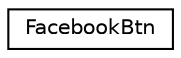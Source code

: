 digraph G
{
  edge [fontname="Helvetica",fontsize="10",labelfontname="Helvetica",labelfontsize="10"];
  node [fontname="Helvetica",fontsize="10",shape=record];
  rankdir="LR";
  Node1 [label="FacebookBtn",height=0.2,width=0.4,color="black", fillcolor="white", style="filled",URL="$interface_facebook_btn.html"];
}
